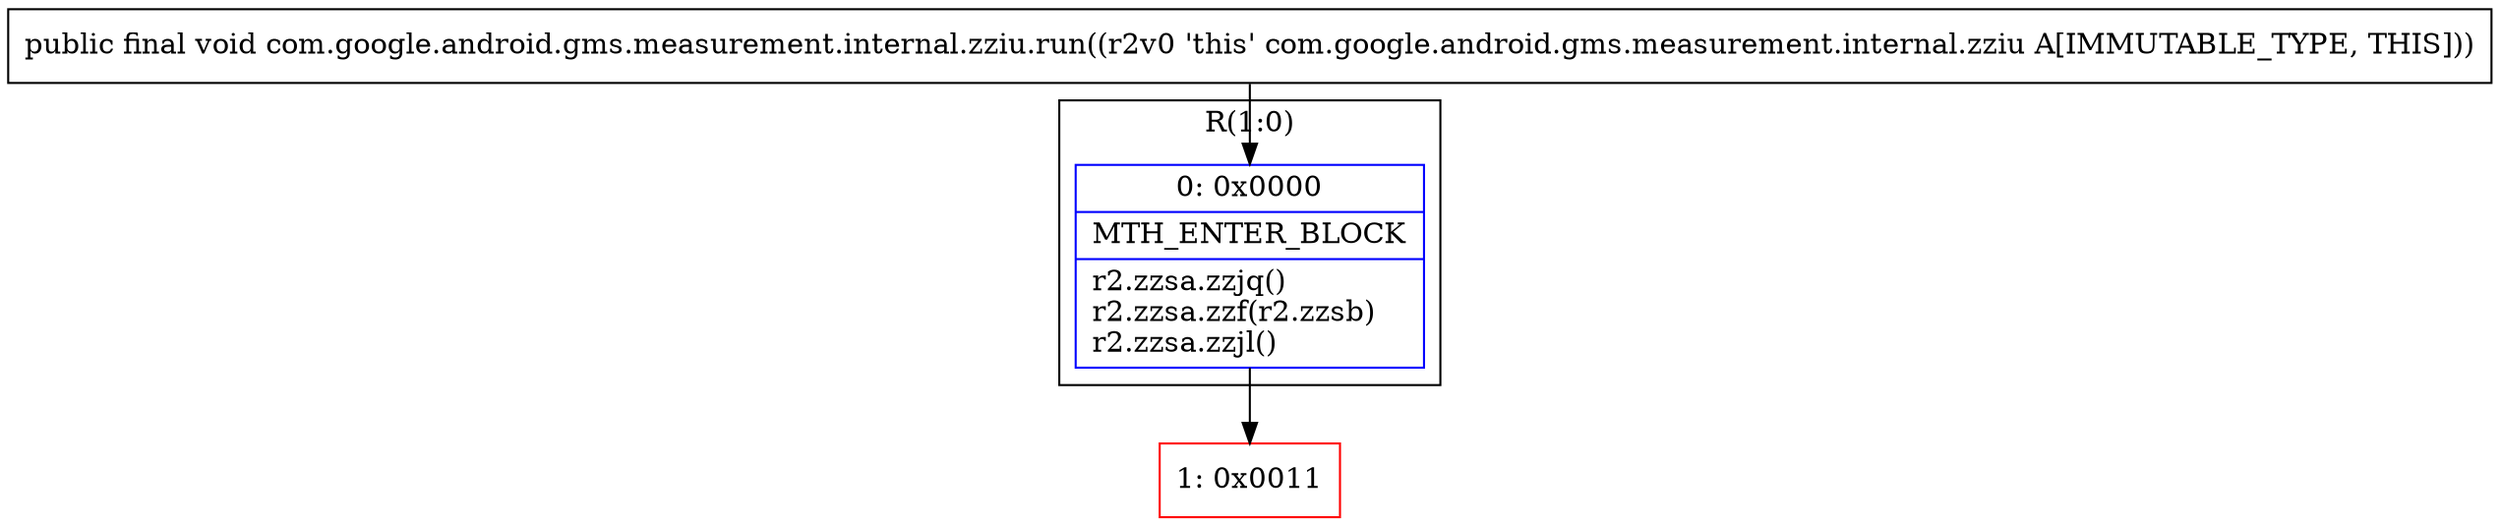 digraph "CFG forcom.google.android.gms.measurement.internal.zziu.run()V" {
subgraph cluster_Region_225266950 {
label = "R(1:0)";
node [shape=record,color=blue];
Node_0 [shape=record,label="{0\:\ 0x0000|MTH_ENTER_BLOCK\l|r2.zzsa.zzjq()\lr2.zzsa.zzf(r2.zzsb)\lr2.zzsa.zzjl()\l}"];
}
Node_1 [shape=record,color=red,label="{1\:\ 0x0011}"];
MethodNode[shape=record,label="{public final void com.google.android.gms.measurement.internal.zziu.run((r2v0 'this' com.google.android.gms.measurement.internal.zziu A[IMMUTABLE_TYPE, THIS])) }"];
MethodNode -> Node_0;
Node_0 -> Node_1;
}

